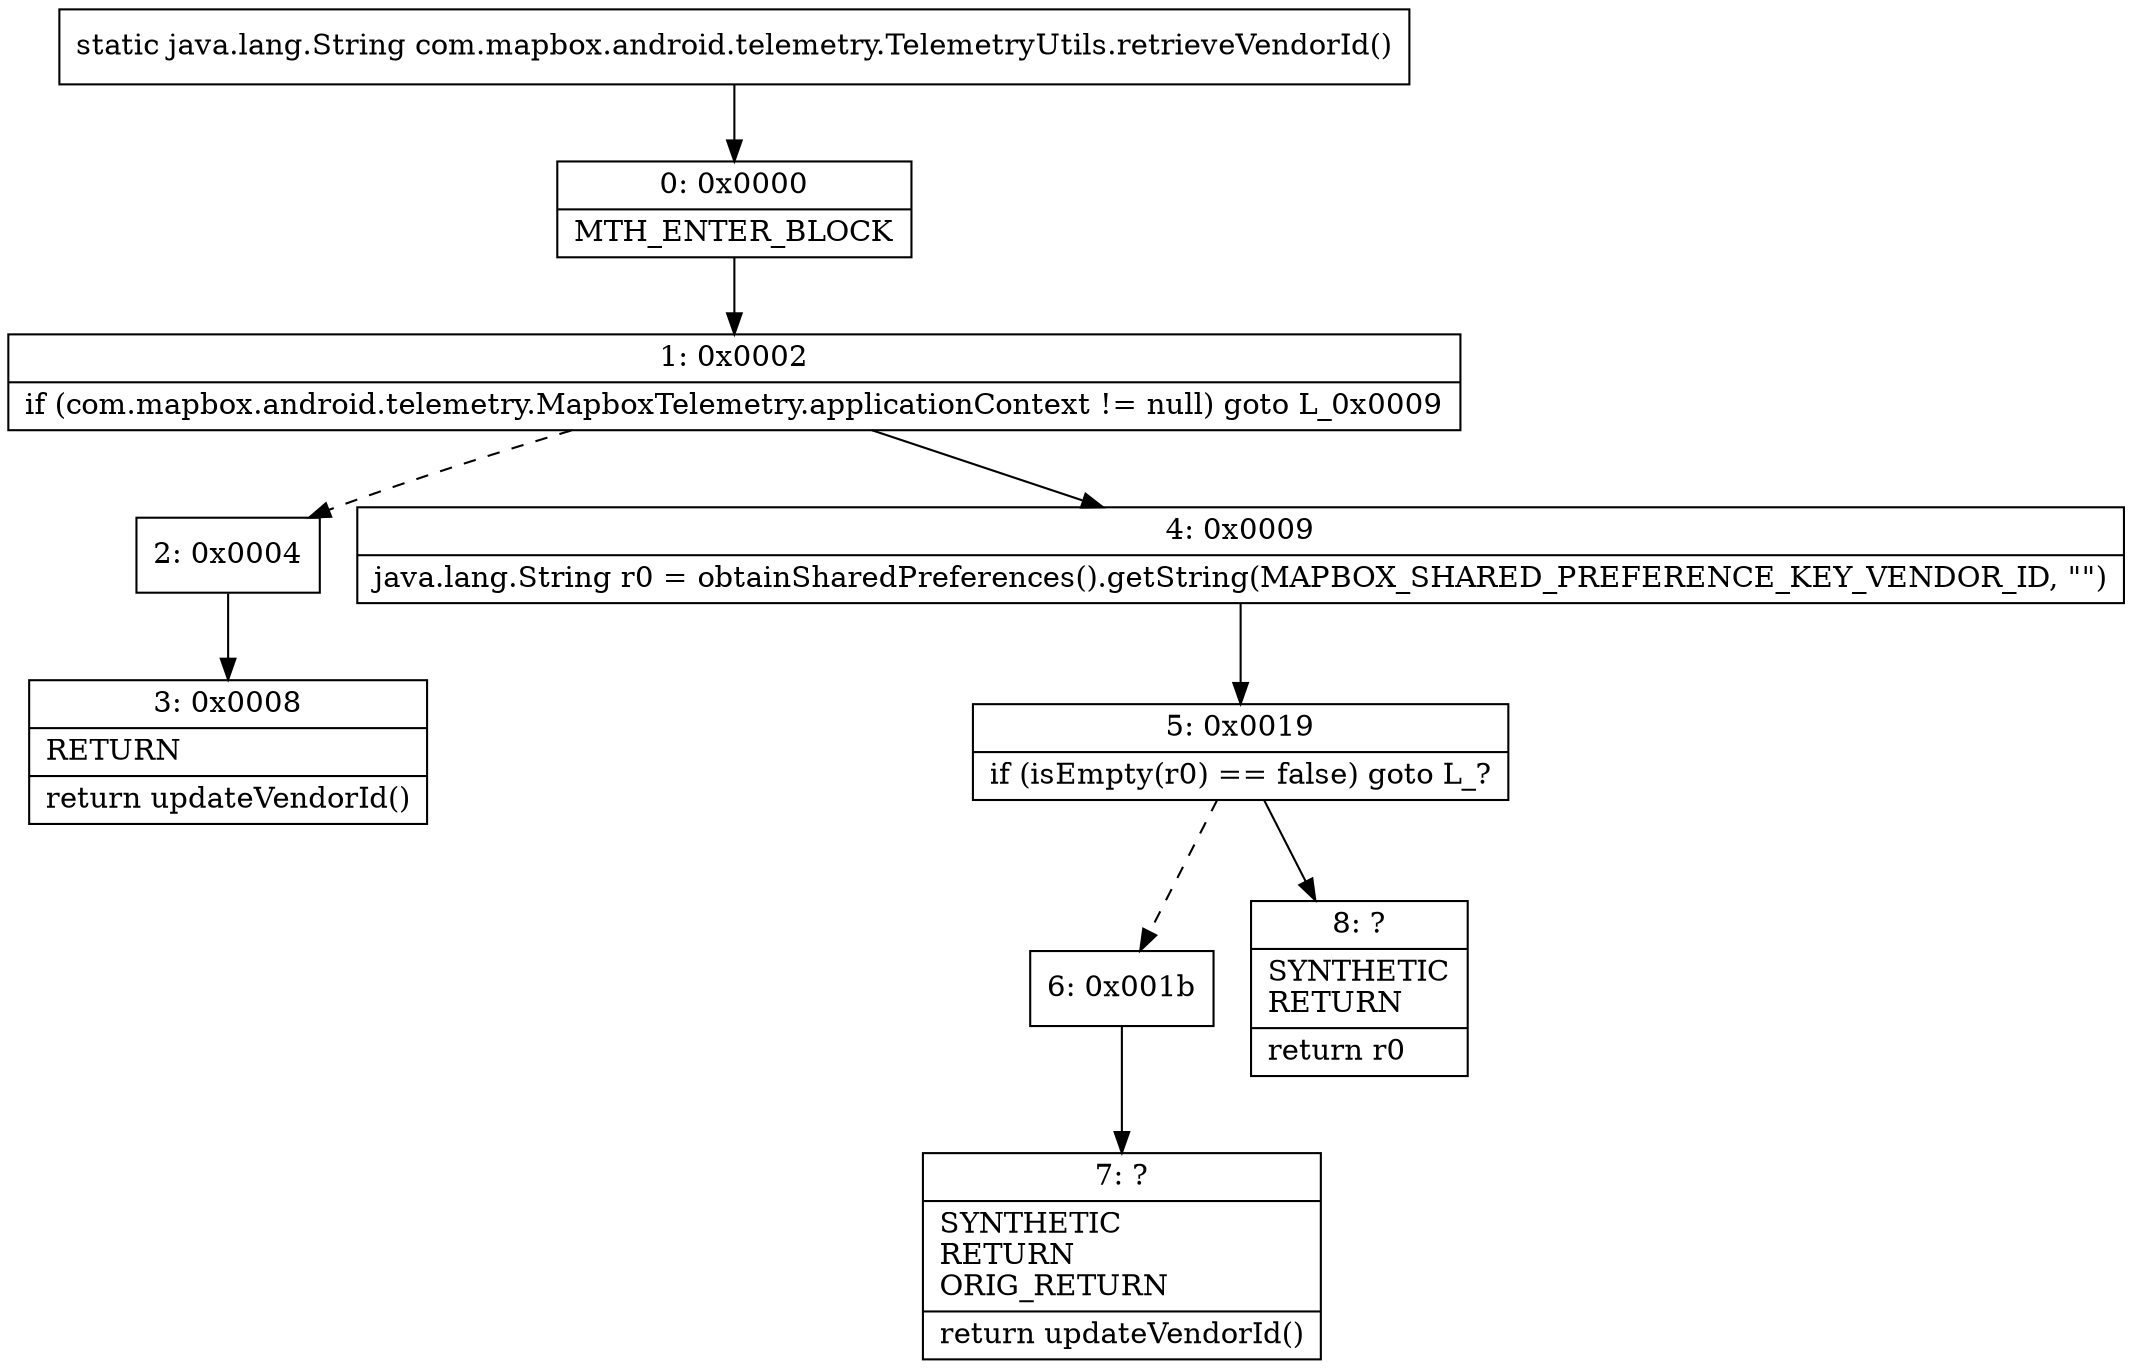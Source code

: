digraph "CFG forcom.mapbox.android.telemetry.TelemetryUtils.retrieveVendorId()Ljava\/lang\/String;" {
Node_0 [shape=record,label="{0\:\ 0x0000|MTH_ENTER_BLOCK\l}"];
Node_1 [shape=record,label="{1\:\ 0x0002|if (com.mapbox.android.telemetry.MapboxTelemetry.applicationContext != null) goto L_0x0009\l}"];
Node_2 [shape=record,label="{2\:\ 0x0004}"];
Node_3 [shape=record,label="{3\:\ 0x0008|RETURN\l|return updateVendorId()\l}"];
Node_4 [shape=record,label="{4\:\ 0x0009|java.lang.String r0 = obtainSharedPreferences().getString(MAPBOX_SHARED_PREFERENCE_KEY_VENDOR_ID, \"\")\l}"];
Node_5 [shape=record,label="{5\:\ 0x0019|if (isEmpty(r0) == false) goto L_?\l}"];
Node_6 [shape=record,label="{6\:\ 0x001b}"];
Node_7 [shape=record,label="{7\:\ ?|SYNTHETIC\lRETURN\lORIG_RETURN\l|return updateVendorId()\l}"];
Node_8 [shape=record,label="{8\:\ ?|SYNTHETIC\lRETURN\l|return r0\l}"];
MethodNode[shape=record,label="{static java.lang.String com.mapbox.android.telemetry.TelemetryUtils.retrieveVendorId() }"];
MethodNode -> Node_0;
Node_0 -> Node_1;
Node_1 -> Node_2[style=dashed];
Node_1 -> Node_4;
Node_2 -> Node_3;
Node_4 -> Node_5;
Node_5 -> Node_6[style=dashed];
Node_5 -> Node_8;
Node_6 -> Node_7;
}

